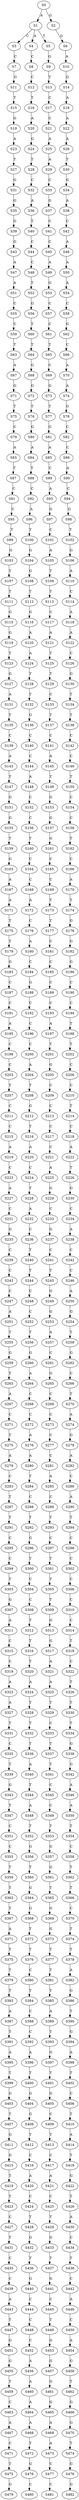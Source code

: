 strict digraph  {
	S0 -> S1 [ label = A ];
	S0 -> S2 [ label = G ];
	S1 -> S3 [ label = C ];
	S1 -> S4 [ label = A ];
	S1 -> S5 [ label = T ];
	S2 -> S6 [ label = G ];
	S3 -> S7 [ label = C ];
	S4 -> S8 [ label = C ];
	S5 -> S9 [ label = G ];
	S6 -> S10 [ label = A ];
	S7 -> S11 [ label = G ];
	S8 -> S12 [ label = C ];
	S9 -> S13 [ label = T ];
	S10 -> S14 [ label = G ];
	S11 -> S15 [ label = T ];
	S12 -> S16 [ label = T ];
	S13 -> S17 [ label = C ];
	S14 -> S18 [ label = A ];
	S15 -> S19 [ label = G ];
	S16 -> S20 [ label = A ];
	S17 -> S21 [ label = C ];
	S18 -> S22 [ label = A ];
	S19 -> S23 [ label = A ];
	S20 -> S24 [ label = G ];
	S21 -> S25 [ label = A ];
	S22 -> S26 [ label = A ];
	S23 -> S27 [ label = T ];
	S24 -> S28 [ label = T ];
	S25 -> S29 [ label = A ];
	S26 -> S30 [ label = T ];
	S27 -> S31 [ label = G ];
	S28 -> S32 [ label = C ];
	S29 -> S33 [ label = C ];
	S30 -> S34 [ label = G ];
	S31 -> S35 [ label = G ];
	S32 -> S36 [ label = A ];
	S33 -> S37 [ label = G ];
	S34 -> S38 [ label = A ];
	S35 -> S39 [ label = G ];
	S36 -> S40 [ label = T ];
	S37 -> S41 [ label = C ];
	S38 -> S42 [ label = C ];
	S39 -> S43 [ label = G ];
	S40 -> S44 [ label = C ];
	S41 -> S45 [ label = C ];
	S42 -> S46 [ label = A ];
	S43 -> S47 [ label = A ];
	S44 -> S48 [ label = C ];
	S45 -> S49 [ label = A ];
	S46 -> S50 [ label = A ];
	S47 -> S51 [ label = A ];
	S48 -> S52 [ label = T ];
	S49 -> S53 [ label = G ];
	S50 -> S54 [ label = A ];
	S51 -> S55 [ label = C ];
	S52 -> S56 [ label = G ];
	S53 -> S57 [ label = C ];
	S54 -> S58 [ label = C ];
	S55 -> S59 [ label = C ];
	S56 -> S60 [ label = T ];
	S57 -> S61 [ label = C ];
	S58 -> S62 [ label = G ];
	S59 -> S63 [ label = T ];
	S60 -> S64 [ label = T ];
	S61 -> S65 [ label = T ];
	S62 -> S66 [ label = C ];
	S63 -> S67 [ label = A ];
	S64 -> S68 [ label = G ];
	S65 -> S69 [ label = C ];
	S66 -> S70 [ label = A ];
	S67 -> S71 [ label = G ];
	S68 -> S72 [ label = G ];
	S69 -> S73 [ label = G ];
	S70 -> S74 [ label = A ];
	S71 -> S75 [ label = T ];
	S72 -> S76 [ label = T ];
	S73 -> S77 [ label = T ];
	S74 -> S78 [ label = G ];
	S75 -> S79 [ label = C ];
	S76 -> S80 [ label = G ];
	S77 -> S81 [ label = G ];
	S78 -> S82 [ label = C ];
	S79 -> S83 [ label = A ];
	S80 -> S84 [ label = A ];
	S81 -> S85 [ label = A ];
	S82 -> S86 [ label = C ];
	S83 -> S87 [ label = T ];
	S84 -> S88 [ label = T ];
	S85 -> S89 [ label = C ];
	S86 -> S90 [ label = A ];
	S87 -> S91 [ label = C ];
	S88 -> S92 [ label = C ];
	S89 -> S93 [ label = A ];
	S90 -> S94 [ label = C ];
	S91 -> S95 [ label = C ];
	S92 -> S96 [ label = A ];
	S93 -> S97 [ label = G ];
	S94 -> S98 [ label = G ];
	S95 -> S99 [ label = T ];
	S96 -> S100 [ label = T ];
	S97 -> S101 [ label = C ];
	S98 -> S102 [ label = T ];
	S99 -> S103 [ label = G ];
	S100 -> S104 [ label = G ];
	S101 -> S105 [ label = A ];
	S102 -> S106 [ label = G ];
	S103 -> S107 [ label = T ];
	S104 -> S108 [ label = G ];
	S105 -> S109 [ label = T ];
	S106 -> S110 [ label = A ];
	S107 -> S111 [ label = T ];
	S108 -> S112 [ label = T ];
	S109 -> S113 [ label = T ];
	S110 -> S114 [ label = C ];
	S111 -> S115 [ label = G ];
	S112 -> S116 [ label = G ];
	S113 -> S117 [ label = C ];
	S114 -> S118 [ label = A ];
	S115 -> S119 [ label = G ];
	S116 -> S120 [ label = A ];
	S117 -> S121 [ label = A ];
	S118 -> S122 [ label = A ];
	S119 -> S123 [ label = T ];
	S120 -> S124 [ label = A ];
	S121 -> S125 [ label = T ];
	S122 -> S126 [ label = C ];
	S123 -> S127 [ label = G ];
	S124 -> S128 [ label = T ];
	S125 -> S129 [ label = T ];
	S126 -> S130 [ label = G ];
	S127 -> S131 [ label = A ];
	S128 -> S132 [ label = T ];
	S129 -> S133 [ label = C ];
	S130 -> S134 [ label = T ];
	S131 -> S135 [ label = T ];
	S132 -> S136 [ label = G ];
	S133 -> S137 [ label = T ];
	S134 -> S138 [ label = T ];
	S135 -> S139 [ label = C ];
	S136 -> S140 [ label = C ];
	S137 -> S141 [ label = C ];
	S138 -> S142 [ label = C ];
	S139 -> S143 [ label = A ];
	S140 -> S144 [ label = C ];
	S141 -> S145 [ label = A ];
	S142 -> S146 [ label = C ];
	S143 -> S147 [ label = T ];
	S144 -> S148 [ label = A ];
	S145 -> S149 [ label = T ];
	S146 -> S150 [ label = T ];
	S147 -> S151 [ label = G ];
	S148 -> S152 [ label = C ];
	S149 -> S153 [ label = G ];
	S150 -> S154 [ label = C ];
	S151 -> S155 [ label = G ];
	S152 -> S156 [ label = C ];
	S153 -> S157 [ label = G ];
	S154 -> S158 [ label = C ];
	S155 -> S159 [ label = T ];
	S156 -> S160 [ label = T ];
	S157 -> S161 [ label = G ];
	S158 -> S162 [ label = T ];
	S159 -> S163 [ label = G ];
	S160 -> S164 [ label = C ];
	S161 -> S165 [ label = C ];
	S162 -> S166 [ label = C ];
	S163 -> S167 [ label = A ];
	S164 -> S168 [ label = C ];
	S165 -> S169 [ label = C ];
	S166 -> S170 [ label = A ];
	S167 -> S171 [ label = A ];
	S168 -> S172 [ label = A ];
	S169 -> S173 [ label = T ];
	S170 -> S174 [ label = T ];
	S171 -> S175 [ label = T ];
	S172 -> S176 [ label = C ];
	S173 -> S177 [ label = T ];
	S174 -> S178 [ label = G ];
	S175 -> S179 [ label = T ];
	S176 -> S180 [ label = A ];
	S177 -> S181 [ label = C ];
	S178 -> S182 [ label = G ];
	S179 -> S183 [ label = G ];
	S180 -> S184 [ label = C ];
	S181 -> S185 [ label = C ];
	S182 -> S186 [ label = G ];
	S183 -> S187 [ label = C ];
	S184 -> S188 [ label = G ];
	S185 -> S189 [ label = C ];
	S186 -> S190 [ label = C ];
	S187 -> S191 [ label = C ];
	S188 -> S192 [ label = C ];
	S189 -> S193 [ label = C ];
	S190 -> S194 [ label = C ];
	S191 -> S195 [ label = A ];
	S192 -> S196 [ label = C ];
	S193 -> S197 [ label = A ];
	S194 -> S198 [ label = T ];
	S195 -> S199 [ label = C ];
	S196 -> S200 [ label = C ];
	S197 -> S201 [ label = T ];
	S198 -> S202 [ label = T ];
	S199 -> S203 [ label = C ];
	S200 -> S204 [ label = A ];
	S201 -> S205 [ label = G ];
	S202 -> S206 [ label = C ];
	S203 -> S207 [ label = T ];
	S204 -> S208 [ label = T ];
	S205 -> S209 [ label = C ];
	S206 -> S210 [ label = C ];
	S207 -> S211 [ label = C ];
	S208 -> S212 [ label = G ];
	S209 -> S213 [ label = C ];
	S210 -> S214 [ label = T ];
	S211 -> S215 [ label = C ];
	S212 -> S216 [ label = T ];
	S213 -> S217 [ label = C ];
	S214 -> S218 [ label = C ];
	S215 -> S219 [ label = A ];
	S216 -> S220 [ label = A ];
	S217 -> S221 [ label = C ];
	S218 -> S222 [ label = A ];
	S219 -> S223 [ label = C ];
	S220 -> S224 [ label = C ];
	S221 -> S225 [ label = A ];
	S222 -> S226 [ label = T ];
	S223 -> S227 [ label = A ];
	S224 -> S228 [ label = T ];
	S225 -> S229 [ label = G ];
	S226 -> S230 [ label = G ];
	S227 -> S231 [ label = C ];
	S228 -> S232 [ label = A ];
	S229 -> S233 [ label = C ];
	S230 -> S234 [ label = C ];
	S231 -> S235 [ label = G ];
	S232 -> S236 [ label = C ];
	S233 -> S237 [ label = G ];
	S234 -> S238 [ label = A ];
	S235 -> S239 [ label = C ];
	S236 -> S240 [ label = T ];
	S237 -> S241 [ label = C ];
	S238 -> S242 [ label = C ];
	S239 -> S243 [ label = C ];
	S240 -> S244 [ label = T ];
	S241 -> S245 [ label = T ];
	S242 -> S246 [ label = C ];
	S243 -> S247 [ label = C ];
	S244 -> S248 [ label = C ];
	S245 -> S249 [ label = G ];
	S246 -> S250 [ label = A ];
	S247 -> S251 [ label = A ];
	S248 -> S252 [ label = C ];
	S249 -> S253 [ label = G ];
	S250 -> S254 [ label = G ];
	S251 -> S255 [ label = T ];
	S252 -> S256 [ label = T ];
	S253 -> S257 [ label = A ];
	S254 -> S258 [ label = T ];
	S255 -> S259 [ label = G ];
	S256 -> S260 [ label = G ];
	S257 -> S261 [ label = C ];
	S258 -> S262 [ label = G ];
	S259 -> S263 [ label = T ];
	S260 -> S264 [ label = A ];
	S261 -> S265 [ label = G ];
	S262 -> S266 [ label = C ];
	S263 -> S267 [ label = A ];
	S264 -> S268 [ label = C ];
	S265 -> S269 [ label = C ];
	S266 -> S270 [ label = T ];
	S267 -> S271 [ label = C ];
	S268 -> S272 [ label = C ];
	S269 -> S273 [ label = C ];
	S270 -> S274 [ label = A ];
	S271 -> S275 [ label = T ];
	S272 -> S276 [ label = A ];
	S273 -> S277 [ label = C ];
	S274 -> S278 [ label = G ];
	S275 -> S279 [ label = A ];
	S276 -> S280 [ label = A ];
	S277 -> S281 [ label = C ];
	S278 -> S282 [ label = A ];
	S279 -> S283 [ label = C ];
	S280 -> S284 [ label = T ];
	S281 -> S285 [ label = A ];
	S282 -> S286 [ label = C ];
	S283 -> S287 [ label = T ];
	S284 -> S288 [ label = C ];
	S285 -> S289 [ label = C ];
	S286 -> S290 [ label = A ];
	S287 -> S291 [ label = T ];
	S288 -> S292 [ label = T ];
	S289 -> S293 [ label = T ];
	S290 -> S294 [ label = T ];
	S291 -> S295 [ label = C ];
	S292 -> S296 [ label = G ];
	S293 -> S297 [ label = C ];
	S294 -> S298 [ label = C ];
	S295 -> S299 [ label = C ];
	S296 -> S300 [ label = T ];
	S297 -> S301 [ label = T ];
	S298 -> S302 [ label = C ];
	S299 -> S303 [ label = T ];
	S300 -> S304 [ label = C ];
	S301 -> S305 [ label = T ];
	S302 -> S306 [ label = C ];
	S303 -> S307 [ label = G ];
	S304 -> S308 [ label = C ];
	S305 -> S309 [ label = T ];
	S306 -> S310 [ label = C ];
	S307 -> S311 [ label = A ];
	S308 -> S312 [ label = T ];
	S309 -> S313 [ label = G ];
	S310 -> S314 [ label = C ];
	S311 -> S315 [ label = C ];
	S312 -> S316 [ label = T ];
	S313 -> S317 [ label = G ];
	S314 -> S318 [ label = T ];
	S315 -> S319 [ label = C ];
	S316 -> S320 [ label = T ];
	S317 -> S321 [ label = A ];
	S318 -> S322 [ label = C ];
	S319 -> S323 [ label = A ];
	S320 -> S324 [ label = A ];
	S321 -> S325 [ label = A ];
	S322 -> S326 [ label = T ];
	S323 -> S327 [ label = A ];
	S324 -> S328 [ label = T ];
	S325 -> S329 [ label = T ];
	S326 -> S330 [ label = T ];
	S327 -> S331 [ label = T ];
	S328 -> S332 [ label = T ];
	S329 -> S333 [ label = C ];
	S330 -> S334 [ label = T ];
	S331 -> S335 [ label = C ];
	S332 -> S336 [ label = T ];
	S333 -> S337 [ label = T ];
	S334 -> S338 [ label = G ];
	S335 -> S339 [ label = T ];
	S336 -> S340 [ label = A ];
	S337 -> S341 [ label = T ];
	S338 -> S342 [ label = G ];
	S339 -> S343 [ label = G ];
	S340 -> S344 [ label = T ];
	S341 -> S345 [ label = C ];
	S342 -> S346 [ label = A ];
	S343 -> S347 [ label = T ];
	S344 -> S348 [ label = A ];
	S345 -> S349 [ label = C ];
	S346 -> S350 [ label = A ];
	S347 -> S351 [ label = C ];
	S348 -> S352 [ label = T ];
	S349 -> S353 [ label = T ];
	S350 -> S354 [ label = T ];
	S351 -> S355 [ label = C ];
	S352 -> S356 [ label = G ];
	S353 -> S357 [ label = G ];
	S354 -> S358 [ label = C ];
	S355 -> S359 [ label = T ];
	S356 -> S360 [ label = T ];
	S357 -> S361 [ label = G ];
	S358 -> S362 [ label = T ];
	S359 -> S363 [ label = T ];
	S360 -> S364 [ label = G ];
	S361 -> S365 [ label = T ];
	S362 -> S366 [ label = T ];
	S363 -> S367 [ label = T ];
	S364 -> S368 [ label = G ];
	S365 -> S369 [ label = G ];
	S366 -> S370 [ label = C ];
	S367 -> S371 [ label = A ];
	S368 -> S372 [ label = T ];
	S369 -> S373 [ label = G ];
	S370 -> S374 [ label = T ];
	S371 -> S375 [ label = T ];
	S372 -> S376 [ label = T ];
	S373 -> S377 [ label = T ];
	S374 -> S378 [ label = T ];
	S375 -> S379 [ label = T ];
	S376 -> S380 [ label = C ];
	S377 -> S381 [ label = T ];
	S378 -> S382 [ label = A ];
	S379 -> S383 [ label = T ];
	S380 -> S384 [ label = T ];
	S381 -> S385 [ label = T ];
	S382 -> S386 [ label = G ];
	S383 -> S387 [ label = A ];
	S384 -> S388 [ label = C ];
	S385 -> S389 [ label = A ];
	S386 -> S390 [ label = T ];
	S387 -> S391 [ label = T ];
	S388 -> S392 [ label = C ];
	S389 -> S393 [ label = T ];
	S390 -> S394 [ label = G ];
	S391 -> S395 [ label = A ];
	S392 -> S396 [ label = A ];
	S393 -> S397 [ label = G ];
	S394 -> S398 [ label = A ];
	S395 -> S399 [ label = T ];
	S396 -> S400 [ label = T ];
	S397 -> S401 [ label = T ];
	S398 -> S402 [ label = T ];
	S399 -> S403 [ label = G ];
	S400 -> S404 [ label = G ];
	S401 -> S405 [ label = G ];
	S402 -> S406 [ label = C ];
	S403 -> S407 [ label = T ];
	S404 -> S408 [ label = G ];
	S405 -> S409 [ label = C ];
	S406 -> S410 [ label = T ];
	S407 -> S411 [ label = G ];
	S408 -> S412 [ label = T ];
	S409 -> S413 [ label = T ];
	S410 -> S414 [ label = A ];
	S411 -> S415 [ label = G ];
	S412 -> S416 [ label = C ];
	S413 -> S417 [ label = C ];
	S414 -> S418 [ label = T ];
	S415 -> S419 [ label = T ];
	S416 -> S420 [ label = A ];
	S417 -> S421 [ label = A ];
	S418 -> S422 [ label = G ];
	S419 -> S423 [ label = T ];
	S420 -> S424 [ label = C ];
	S421 -> S425 [ label = C ];
	S422 -> S426 [ label = T ];
	S423 -> S427 [ label = C ];
	S424 -> S428 [ label = T ];
	S425 -> S429 [ label = T ];
	S426 -> S430 [ label = A ];
	S427 -> S431 [ label = T ];
	S428 -> S432 [ label = G ];
	S429 -> S433 [ label = G ];
	S430 -> S434 [ label = C ];
	S431 -> S435 [ label = C ];
	S432 -> S436 [ label = T ];
	S433 -> S437 [ label = T ];
	S434 -> S438 [ label = T ];
	S435 -> S439 [ label = C ];
	S436 -> S440 [ label = G ];
	S437 -> S441 [ label = G ];
	S438 -> S442 [ label = C ];
	S439 -> S443 [ label = A ];
	S440 -> S444 [ label = C ];
	S441 -> S445 [ label = C ];
	S442 -> S446 [ label = A ];
	S443 -> S447 [ label = T ];
	S444 -> S448 [ label = C ];
	S445 -> S449 [ label = T ];
	S446 -> S450 [ label = C ];
	S447 -> S451 [ label = G ];
	S448 -> S452 [ label = C ];
	S449 -> S453 [ label = G ];
	S450 -> S454 [ label = A ];
	S451 -> S455 [ label = G ];
	S452 -> S456 [ label = A ];
	S453 -> S457 [ label = G ];
	S454 -> S458 [ label = G ];
	S455 -> S459 [ label = T ];
	S456 -> S460 [ label = A ];
	S457 -> S461 [ label = G ];
	S458 -> S462 [ label = T ];
	S459 -> S463 [ label = C ];
	S460 -> S464 [ label = A ];
	S461 -> S465 [ label = G ];
	S462 -> S466 [ label = G ];
	S463 -> S467 [ label = A ];
	S464 -> S468 [ label = A ];
	S465 -> S469 [ label = A ];
	S466 -> S470 [ label = G ];
	S467 -> S471 [ label = C ];
	S468 -> S472 [ label = T ];
	S469 -> S473 [ label = A ];
	S470 -> S474 [ label = T ];
	S471 -> S475 [ label = T ];
	S472 -> S476 [ label = G ];
	S473 -> S477 [ label = C ];
	S474 -> S478 [ label = G ];
	S475 -> S479 [ label = G ];
	S476 -> S480 [ label = C ];
	S477 -> S481 [ label = C ];
	S478 -> S482 [ label = G ];
}
